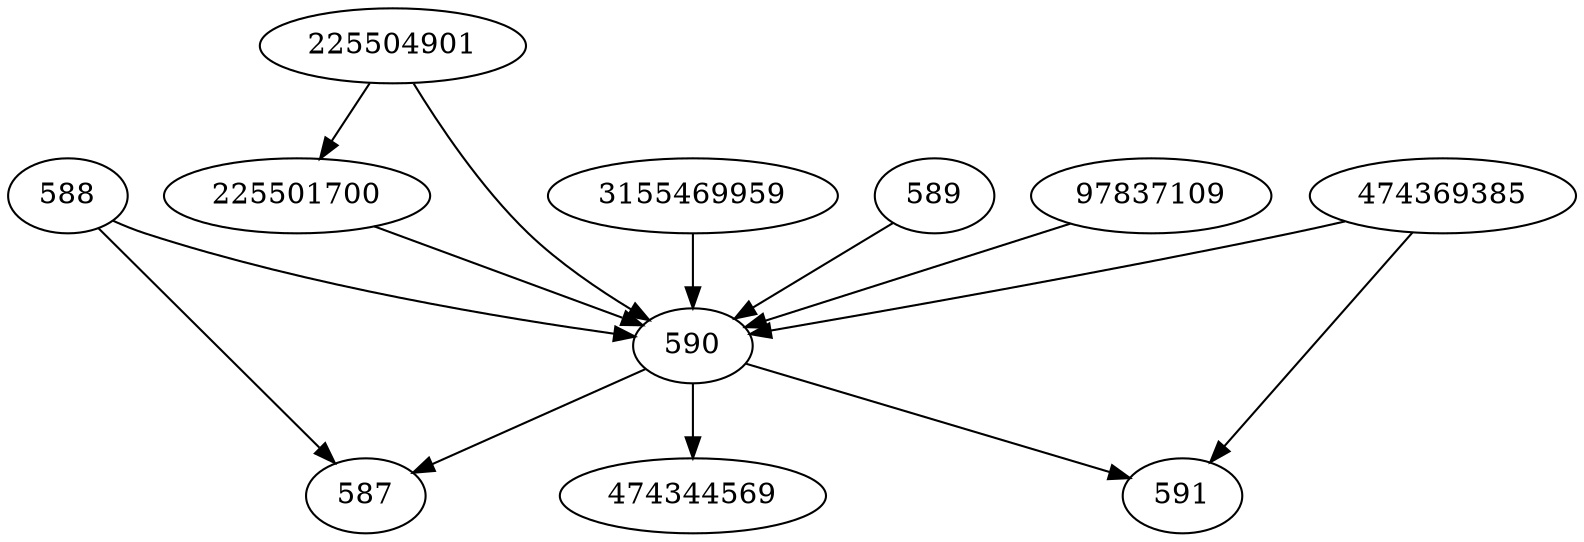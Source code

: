 strict digraph  {
225501700;
225504901;
3155469959;
474369385;
587;
588;
589;
590;
591;
97837109;
474344569;
225501700 -> 590;
225504901 -> 590;
225504901 -> 225501700;
3155469959 -> 590;
474369385 -> 590;
474369385 -> 591;
588 -> 590;
588 -> 587;
589 -> 590;
590 -> 474344569;
590 -> 591;
590 -> 587;
97837109 -> 590;
}
